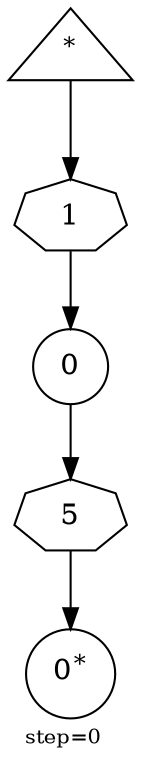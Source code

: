 digraph {
  graph  [labelloc=bottom,labeljust=left,fontsize="10",label="step=0"];
  "453" [shape=triangle,peripheries="1",label=<<SUP>*</SUP>>,labelfontcolor=black,color=black];
  "454" [shape=circle,peripheries="1",label=<0>,labelfontcolor=black,color=black];
  "455" [shape=circle,peripheries="1",label=<0<SUP>*</SUP>>,labelfontcolor=black,color=black];
  "456" [label=<1>,peripheries="1",color=black,shape=septagon];
  "453" -> "456" [color=black];
  "456" -> "454" [color=black];
  "457" [label=<5>,peripheries="1",color=black,shape=septagon];
  "454" -> "457" [color=black];
  "457" -> "455" [color=black];
}